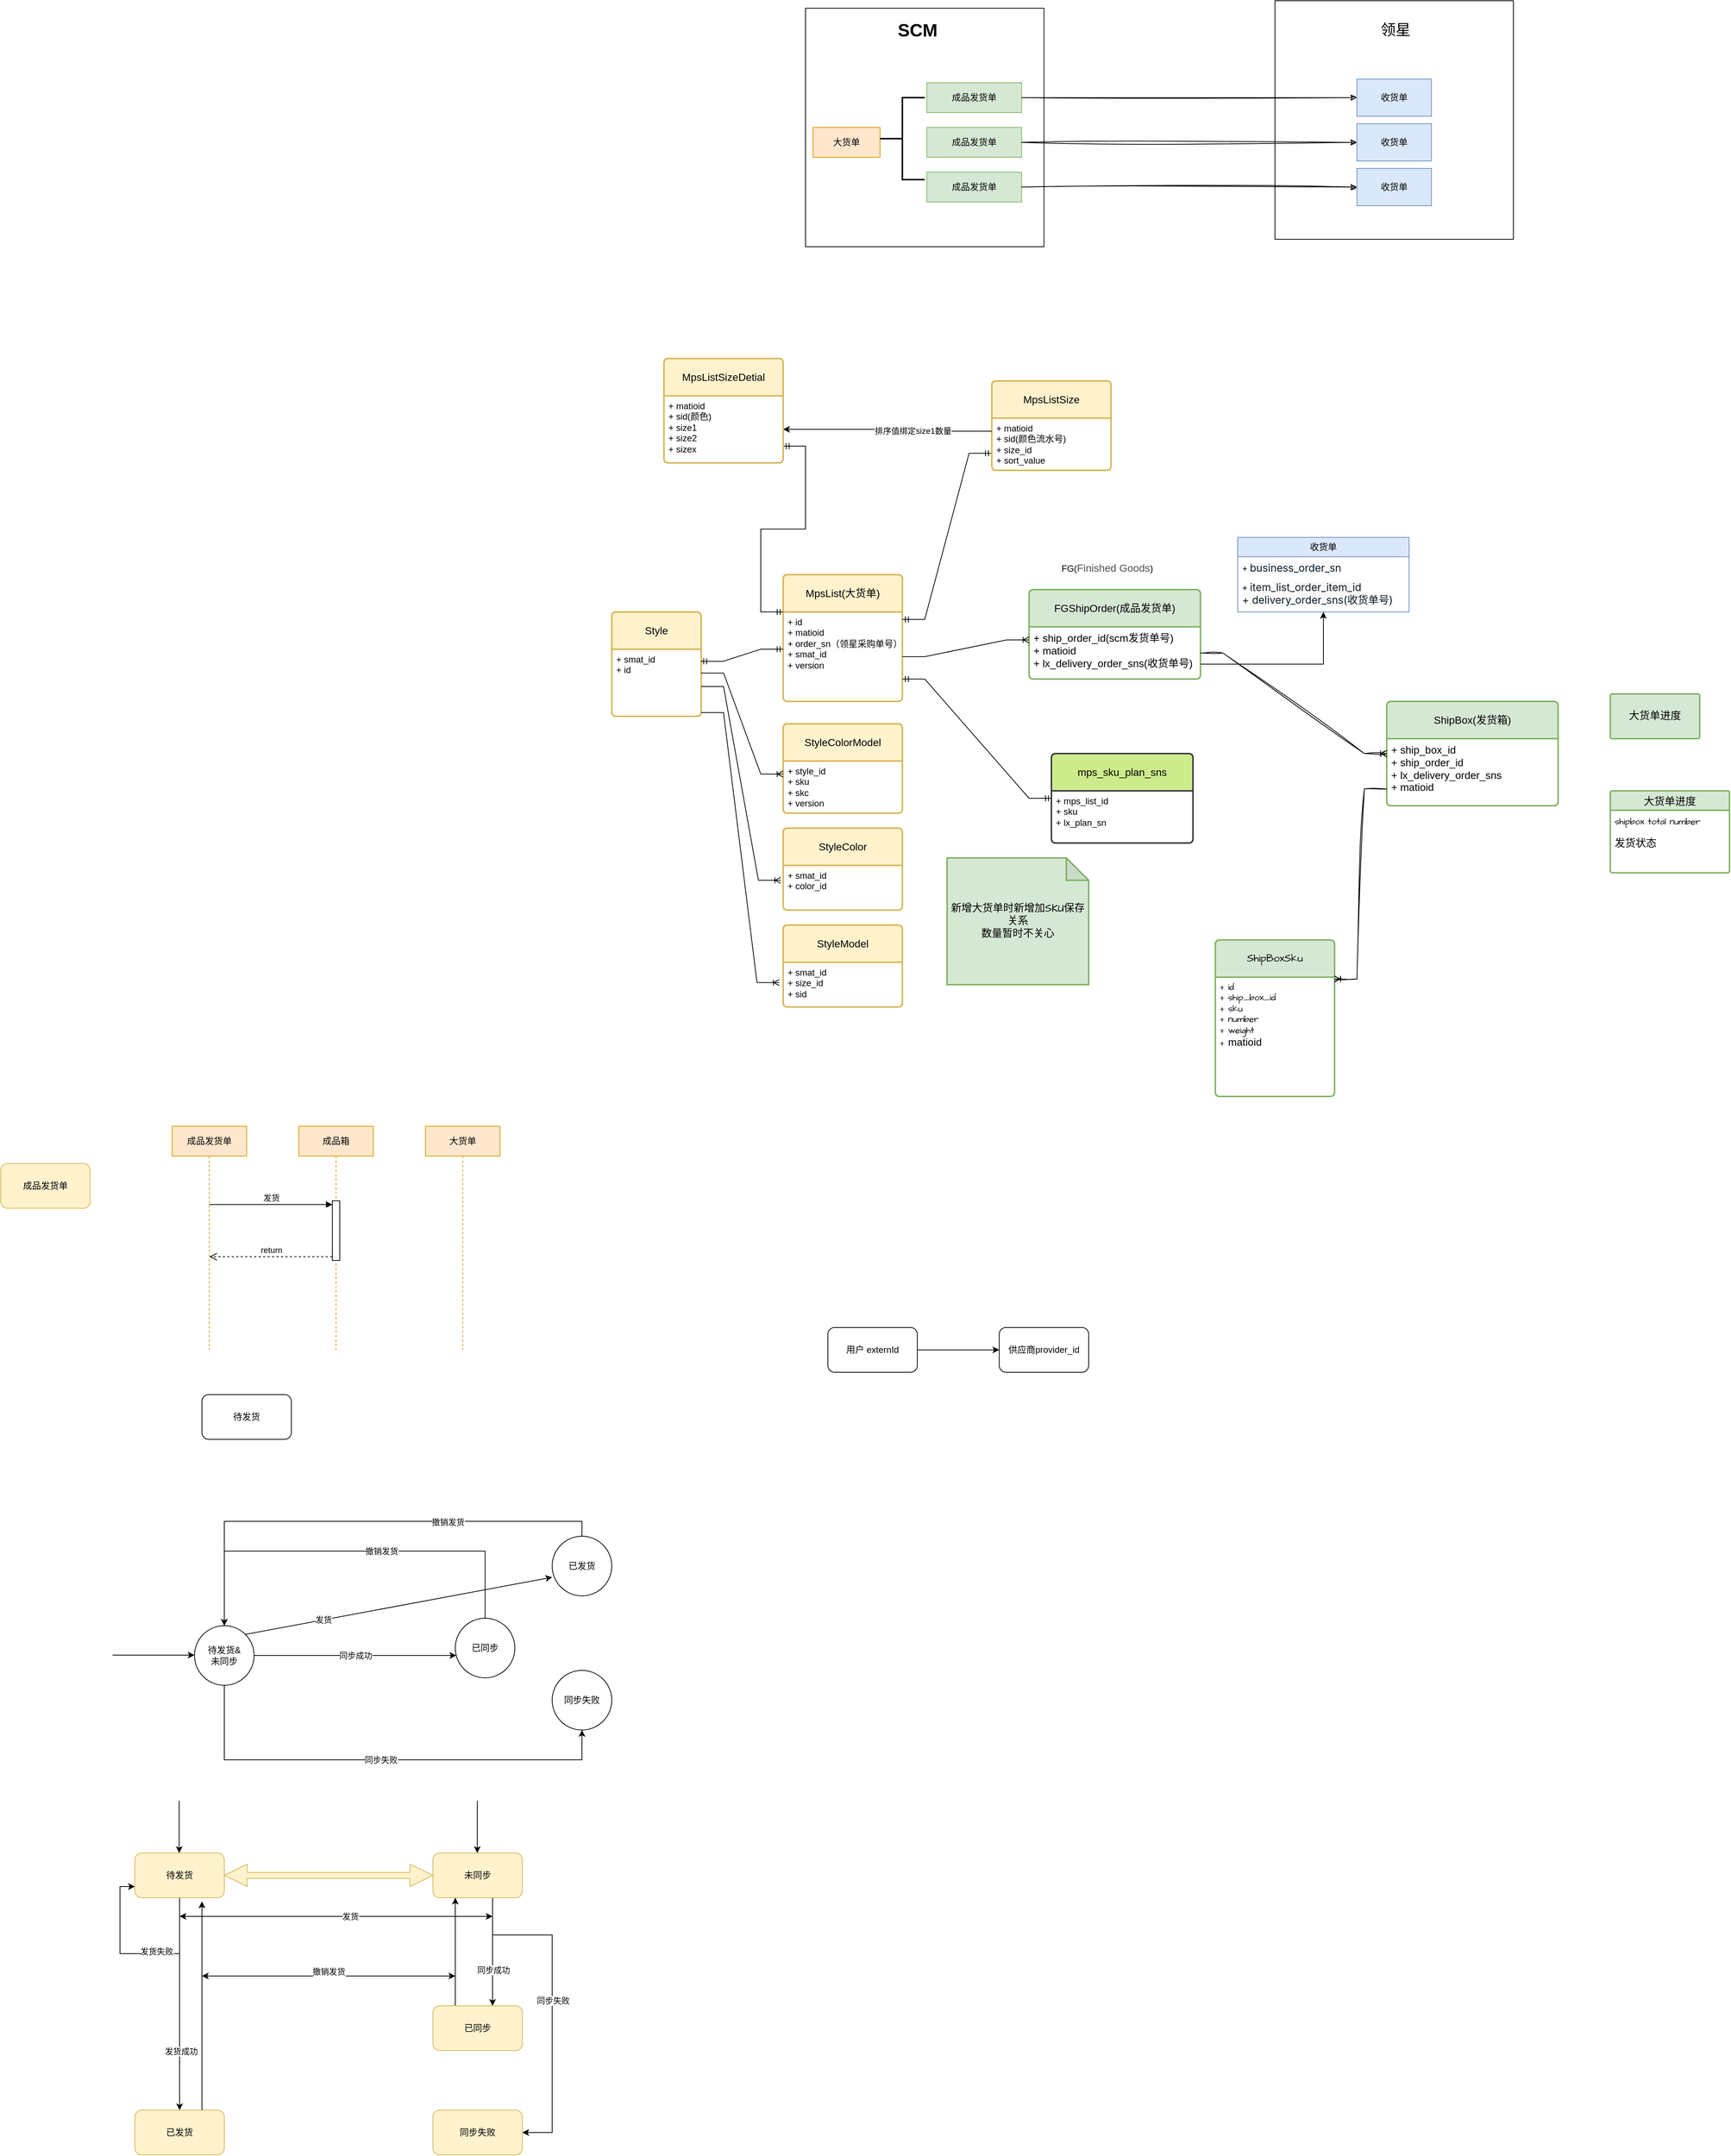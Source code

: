 <mxfile version="24.8.4">
  <diagram name="第 1 页" id="mmW5TEAWcd4dmBJkw9bM">
    <mxGraphModel dx="2074" dy="1145" grid="1" gridSize="10" guides="1" tooltips="1" connect="1" arrows="1" fold="1" page="1" pageScale="1" pageWidth="4681" pageHeight="3300" math="0" shadow="0">
      <root>
        <mxCell id="0" />
        <mxCell id="1" parent="0" />
        <mxCell id="10t6TDGPyBU2iwaU2S3P-14" value="" style="group" parent="1" vertex="1" connectable="0">
          <mxGeometry x="1300" y="290" width="330" height="330" as="geometry" />
        </mxCell>
        <mxCell id="v9Sv4wCvsBev-17ZyAmM-108" value="" style="group" parent="10t6TDGPyBU2iwaU2S3P-14" vertex="1" connectable="0">
          <mxGeometry x="-20" y="-60" width="320" height="320" as="geometry" />
        </mxCell>
        <mxCell id="10t6TDGPyBU2iwaU2S3P-17" value="" style="whiteSpace=wrap;html=1;aspect=fixed;movable=0;resizable=0;rotatable=0;deletable=0;editable=0;locked=1;connectable=0;" parent="v9Sv4wCvsBev-17ZyAmM-108" vertex="1">
          <mxGeometry width="320" height="320" as="geometry" />
        </mxCell>
        <mxCell id="10t6TDGPyBU2iwaU2S3P-2" value="大货单" style="rounded=0;whiteSpace=wrap;html=1;fillColor=#ffe6cc;strokeColor=#d79b00;" parent="v9Sv4wCvsBev-17ZyAmM-108" vertex="1">
          <mxGeometry x="10" y="160" width="90" height="40" as="geometry" />
        </mxCell>
        <mxCell id="10t6TDGPyBU2iwaU2S3P-3" value="成品发货单" style="rounded=0;whiteSpace=wrap;html=1;fillColor=#d5e8d4;strokeColor=#82b366;" parent="v9Sv4wCvsBev-17ZyAmM-108" vertex="1">
          <mxGeometry x="162.727" y="100" width="127.273" height="40" as="geometry" />
        </mxCell>
        <mxCell id="10t6TDGPyBU2iwaU2S3P-10" value="成品发货单" style="rounded=0;whiteSpace=wrap;html=1;fillColor=#d5e8d4;strokeColor=#82b366;" parent="v9Sv4wCvsBev-17ZyAmM-108" vertex="1">
          <mxGeometry x="162.727" y="160" width="127.273" height="40" as="geometry" />
        </mxCell>
        <mxCell id="10t6TDGPyBU2iwaU2S3P-11" value="成品发货单" style="rounded=0;whiteSpace=wrap;html=1;fillColor=#d5e8d4;strokeColor=#82b366;" parent="v9Sv4wCvsBev-17ZyAmM-108" vertex="1">
          <mxGeometry x="162.727" y="220" width="127.273" height="40" as="geometry" />
        </mxCell>
        <mxCell id="10t6TDGPyBU2iwaU2S3P-18" value="SCM" style="text;strokeColor=none;fillColor=none;html=1;fontSize=24;fontStyle=1;verticalAlign=middle;align=center;" parent="v9Sv4wCvsBev-17ZyAmM-108" vertex="1">
          <mxGeometry x="100" y="10" width="100" height="40" as="geometry" />
        </mxCell>
        <mxCell id="10t6TDGPyBU2iwaU2S3P-60" value="" style="strokeWidth=2;html=1;shape=mxgraph.flowchart.annotation_2;align=left;labelPosition=right;pointerEvents=1;" parent="v9Sv4wCvsBev-17ZyAmM-108" vertex="1">
          <mxGeometry x="100" y="120" width="60" height="110" as="geometry" />
        </mxCell>
        <mxCell id="10t6TDGPyBU2iwaU2S3P-120" value="" style="group" parent="1" vertex="1" connectable="0">
          <mxGeometry x="1010" y="700" width="1370" height="1100" as="geometry" />
        </mxCell>
        <mxCell id="10t6TDGPyBU2iwaU2S3P-104" value="" style="group" parent="10t6TDGPyBU2iwaU2S3P-120" vertex="1" connectable="0">
          <mxGeometry x="-60" y="180" width="1140" height="810" as="geometry" />
        </mxCell>
        <mxCell id="10t6TDGPyBU2iwaU2S3P-119" value="" style="group" parent="10t6TDGPyBU2iwaU2S3P-104" vertex="1" connectable="0">
          <mxGeometry y="20" width="1140" height="790" as="geometry" />
        </mxCell>
        <mxCell id="10t6TDGPyBU2iwaU2S3P-5" value="MpsList(大货单)" style="swimlane;childLayout=stackLayout;horizontal=1;startSize=50;horizontalStack=0;rounded=1;fontSize=14;fontStyle=0;strokeWidth=2;resizeParent=0;resizeLast=1;shadow=0;dashed=0;align=center;arcSize=4;whiteSpace=wrap;html=1;fillColor=#fff2cc;strokeColor=#d6b656;container=0;" parent="10t6TDGPyBU2iwaU2S3P-119" vertex="1">
          <mxGeometry x="300" y="90" width="160" height="170" as="geometry" />
        </mxCell>
        <mxCell id="10t6TDGPyBU2iwaU2S3P-9" value="FG(&lt;span style=&quot;color: rgb(77, 81, 86); font-family: Arial, sans-serif; font-size: 14px; text-align: left; background-color: rgb(255, 255, 255);&quot;&gt;Finished Goods&lt;/span&gt;)" style="text;html=1;align=center;verticalAlign=middle;whiteSpace=wrap;rounded=0;container=0;" parent="10t6TDGPyBU2iwaU2S3P-119" vertex="1">
          <mxGeometry x="660" y="66" width="150" height="30" as="geometry" />
        </mxCell>
        <mxCell id="10t6TDGPyBU2iwaU2S3P-24" value="收货单" style="swimlane;fontStyle=0;childLayout=stackLayout;horizontal=1;startSize=26;fillColor=#dae8fc;horizontalStack=0;resizeParent=1;resizeParentMax=0;resizeLast=0;collapsible=1;marginBottom=0;whiteSpace=wrap;html=1;strokeColor=#6c8ebf;container=0;" parent="10t6TDGPyBU2iwaU2S3P-119" vertex="1">
          <mxGeometry x="910" y="40" width="230" height="100" as="geometry" />
        </mxCell>
        <mxCell id="10t6TDGPyBU2iwaU2S3P-7" value="FGShipOrder(成品发货单)" style="swimlane;childLayout=stackLayout;horizontal=1;startSize=50;horizontalStack=0;rounded=1;fontSize=14;fontStyle=0;strokeWidth=2;resizeParent=0;resizeLast=1;shadow=0;dashed=0;align=center;arcSize=4;whiteSpace=wrap;html=1;fillColor=#d5e8d4;strokeColor=#82b366;container=0;" parent="10t6TDGPyBU2iwaU2S3P-119" vertex="1">
          <mxGeometry x="630" y="110" width="230" height="120" as="geometry" />
        </mxCell>
        <mxCell id="10t6TDGPyBU2iwaU2S3P-62" value="StyleColorModel" style="swimlane;childLayout=stackLayout;horizontal=1;startSize=50;horizontalStack=0;rounded=1;fontSize=14;fontStyle=0;strokeWidth=2;resizeParent=0;resizeLast=1;shadow=0;dashed=0;align=center;arcSize=4;whiteSpace=wrap;html=1;fillColor=#fff2cc;strokeColor=#d6b656;container=0;" parent="10t6TDGPyBU2iwaU2S3P-119" vertex="1">
          <mxGeometry x="300" y="290" width="160" height="120" as="geometry" />
        </mxCell>
        <mxCell id="10t6TDGPyBU2iwaU2S3P-67" style="edgeStyle=orthogonalEdgeStyle;rounded=0;orthogonalLoop=1;jettySize=auto;html=1;" parent="10t6TDGPyBU2iwaU2S3P-119" source="10t6TDGPyBU2iwaU2S3P-8" target="10t6TDGPyBU2iwaU2S3P-27" edge="1">
          <mxGeometry relative="1" as="geometry">
            <Array as="points">
              <mxPoint x="840" y="210" />
              <mxPoint x="840" y="210" />
            </Array>
          </mxGeometry>
        </mxCell>
        <mxCell id="10t6TDGPyBU2iwaU2S3P-72" value="Style" style="swimlane;childLayout=stackLayout;horizontal=1;startSize=50;horizontalStack=0;rounded=1;fontSize=14;fontStyle=0;strokeWidth=2;resizeParent=0;resizeLast=1;shadow=0;dashed=0;align=center;arcSize=4;whiteSpace=wrap;html=1;fillColor=#fff2cc;strokeColor=#d6b656;" parent="10t6TDGPyBU2iwaU2S3P-119" vertex="1">
          <mxGeometry x="70" y="140" width="120" height="140" as="geometry" />
        </mxCell>
        <mxCell id="10t6TDGPyBU2iwaU2S3P-73" value="+ smat_id&lt;br&gt;+ id" style="align=left;strokeColor=none;fillColor=none;spacingLeft=4;fontSize=12;verticalAlign=top;resizable=0;rotatable=0;part=1;html=1;" parent="10t6TDGPyBU2iwaU2S3P-72" vertex="1">
          <mxGeometry y="50" width="120" height="90" as="geometry" />
        </mxCell>
        <mxCell id="10t6TDGPyBU2iwaU2S3P-85" value="" style="edgeStyle=entityRelationEdgeStyle;fontSize=12;html=1;endArrow=ERmandOne;startArrow=ERmandOne;rounded=0;exitX=0.994;exitY=0.18;exitDx=0;exitDy=0;exitPerimeter=0;" parent="10t6TDGPyBU2iwaU2S3P-119" source="10t6TDGPyBU2iwaU2S3P-73" edge="1">
          <mxGeometry width="100" height="100" relative="1" as="geometry">
            <mxPoint x="198.56" y="203.45" as="sourcePoint" />
            <mxPoint x="300" y="190" as="targetPoint" />
            <Array as="points">
              <mxPoint x="208.56" y="170" />
            </Array>
          </mxGeometry>
        </mxCell>
        <mxCell id="10t6TDGPyBU2iwaU2S3P-86" value="" style="edgeStyle=entityRelationEdgeStyle;fontSize=12;html=1;endArrow=ERoneToMany;rounded=0;entryX=0;entryY=0.25;entryDx=0;entryDy=0;" parent="10t6TDGPyBU2iwaU2S3P-119" target="10t6TDGPyBU2iwaU2S3P-63" edge="1">
          <mxGeometry width="100" height="100" relative="1" as="geometry">
            <mxPoint x="190" y="222" as="sourcePoint" />
            <mxPoint x="150" y="497.5" as="targetPoint" />
            <Array as="points">
              <mxPoint x="200" y="260" />
              <mxPoint x="200" y="270" />
              <mxPoint x="200" y="260" />
              <mxPoint x="210" y="270" />
              <mxPoint y="420" />
              <mxPoint y="410" />
            </Array>
          </mxGeometry>
        </mxCell>
        <mxCell id="10t6TDGPyBU2iwaU2S3P-87" value="" style="edgeStyle=entityRelationEdgeStyle;fontSize=12;html=1;endArrow=ERoneToMany;rounded=0;entryX=0;entryY=0.25;entryDx=0;entryDy=0;" parent="10t6TDGPyBU2iwaU2S3P-119" target="10t6TDGPyBU2iwaU2S3P-8" edge="1">
          <mxGeometry width="100" height="100" relative="1" as="geometry">
            <mxPoint x="460" y="200" as="sourcePoint" />
            <mxPoint x="530" y="378" as="targetPoint" />
            <Array as="points">
              <mxPoint x="460" y="220" />
              <mxPoint x="460" y="210" />
              <mxPoint x="470" y="220" />
              <mxPoint x="260" y="370" />
              <mxPoint x="260" y="360" />
            </Array>
          </mxGeometry>
        </mxCell>
        <mxCell id="10t6TDGPyBU2iwaU2S3P-88" value="StyleColor" style="swimlane;childLayout=stackLayout;horizontal=1;startSize=50;horizontalStack=0;rounded=1;fontSize=14;fontStyle=0;strokeWidth=2;resizeParent=0;resizeLast=1;shadow=0;dashed=0;align=center;arcSize=4;whiteSpace=wrap;html=1;fillColor=#fff2cc;strokeColor=#d6b656;" parent="10t6TDGPyBU2iwaU2S3P-119" vertex="1">
          <mxGeometry x="300" y="430" width="160" height="110" as="geometry" />
        </mxCell>
        <mxCell id="10t6TDGPyBU2iwaU2S3P-89" value="+ smat_id&lt;br&gt;+ color_id" style="align=left;strokeColor=none;fillColor=none;spacingLeft=4;fontSize=12;verticalAlign=top;resizable=0;rotatable=0;part=1;html=1;" parent="10t6TDGPyBU2iwaU2S3P-88" vertex="1">
          <mxGeometry y="50" width="160" height="60" as="geometry" />
        </mxCell>
        <mxCell id="10t6TDGPyBU2iwaU2S3P-90" value="StyleModel" style="swimlane;childLayout=stackLayout;horizontal=1;startSize=50;horizontalStack=0;rounded=1;fontSize=14;fontStyle=0;strokeWidth=2;resizeParent=0;resizeLast=1;shadow=0;dashed=0;align=center;arcSize=4;whiteSpace=wrap;html=1;fillColor=#fff2cc;strokeColor=#d6b656;" parent="10t6TDGPyBU2iwaU2S3P-119" vertex="1">
          <mxGeometry x="300" y="560" width="160" height="110" as="geometry" />
        </mxCell>
        <mxCell id="10t6TDGPyBU2iwaU2S3P-91" value="+ smat_id&lt;br&gt;+ size_id&lt;div&gt;+ sid&lt;/div&gt;" style="align=left;strokeColor=none;fillColor=none;spacingLeft=4;fontSize=12;verticalAlign=top;resizable=0;rotatable=0;part=1;html=1;" parent="10t6TDGPyBU2iwaU2S3P-90" vertex="1">
          <mxGeometry y="50" width="160" height="60" as="geometry" />
        </mxCell>
        <mxCell id="10t6TDGPyBU2iwaU2S3P-92" value="" style="edgeStyle=entityRelationEdgeStyle;fontSize=12;html=1;endArrow=ERoneToMany;rounded=0;exitX=1;exitY=0.25;exitDx=0;exitDy=0;entryX=-0.02;entryY=0.333;entryDx=0;entryDy=0;entryPerimeter=0;" parent="10t6TDGPyBU2iwaU2S3P-119" target="10t6TDGPyBU2iwaU2S3P-89" edge="1">
          <mxGeometry width="100" height="100" relative="1" as="geometry">
            <mxPoint x="190" y="240" as="sourcePoint" />
            <mxPoint x="300" y="515" as="targetPoint" />
            <Array as="points">
              <mxPoint x="250" y="380" />
              <mxPoint x="290" y="500" />
            </Array>
          </mxGeometry>
        </mxCell>
        <mxCell id="10t6TDGPyBU2iwaU2S3P-94" value="" style="edgeStyle=entityRelationEdgeStyle;fontSize=12;html=1;endArrow=ERoneToMany;rounded=0;entryX=-0.032;entryY=0.454;entryDx=0;entryDy=0;entryPerimeter=0;" parent="10t6TDGPyBU2iwaU2S3P-119" target="10t6TDGPyBU2iwaU2S3P-91" edge="1">
          <mxGeometry width="100" height="100" relative="1" as="geometry">
            <mxPoint x="190" y="275" as="sourcePoint" />
            <mxPoint x="310" y="520" as="targetPoint" />
            <Array as="points">
              <mxPoint x="200" y="275" />
              <mxPoint x="200" y="270" />
              <mxPoint x="200" y="270" />
              <mxPoint x="230" y="460" />
              <mxPoint x="220" y="470" />
            </Array>
          </mxGeometry>
        </mxCell>
        <mxCell id="10t6TDGPyBU2iwaU2S3P-103" value="" style="edgeStyle=entityRelationEdgeStyle;fontSize=12;html=1;endArrow=ERmandOne;startArrow=ERmandOne;rounded=0;exitX=1;exitY=0.75;exitDx=0;exitDy=0;entryX=0;entryY=0.5;entryDx=0;entryDy=0;" parent="10t6TDGPyBU2iwaU2S3P-119" source="10t6TDGPyBU2iwaU2S3P-6" target="10t6TDGPyBU2iwaU2S3P-101" edge="1">
          <mxGeometry width="100" height="100" relative="1" as="geometry">
            <mxPoint x="500" y="390" as="sourcePoint" />
            <mxPoint x="620" y="450" as="targetPoint" />
          </mxGeometry>
        </mxCell>
        <mxCell id="10t6TDGPyBU2iwaU2S3P-109" value="" style="edgeStyle=entityRelationEdgeStyle;fontSize=12;html=1;endArrow=ERmandOne;startArrow=ERmandOne;rounded=0;entryX=-0.003;entryY=0.673;entryDx=0;entryDy=0;entryPerimeter=0;" parent="10t6TDGPyBU2iwaU2S3P-119" target="10t6TDGPyBU2iwaU2S3P-106" edge="1">
          <mxGeometry width="100" height="100" relative="1" as="geometry">
            <mxPoint x="460" y="150" as="sourcePoint" />
            <mxPoint x="560" y="50" as="targetPoint" />
          </mxGeometry>
        </mxCell>
        <mxCell id="10t6TDGPyBU2iwaU2S3P-6" value="&lt;div&gt;+ id&lt;/div&gt;+ matioid&lt;br&gt;+ order_sn（领星采购单号）&lt;div&gt;+ smat_id&lt;br&gt;+ version&lt;br&gt;&lt;br&gt;&lt;/div&gt;&lt;div&gt;&lt;br&gt;&lt;/div&gt;&lt;div&gt;&lt;br&gt;&lt;/div&gt;" style="align=left;strokeColor=none;fillColor=none;spacingLeft=4;fontSize=12;verticalAlign=top;resizable=0;rotatable=0;part=1;html=1;container=0;" parent="10t6TDGPyBU2iwaU2S3P-119" vertex="1">
          <mxGeometry x="300" y="140" width="160" height="120" as="geometry" />
        </mxCell>
        <mxCell id="10t6TDGPyBU2iwaU2S3P-26" value="+&amp;nbsp;&lt;span style=&quot;color: rgb(13, 26, 38); font-family: -apple-system, &amp;quot;system-ui&amp;quot;, &amp;quot;Segoe UI&amp;quot;, Roboto, &amp;quot;Helvetica Neue&amp;quot;, Arial, &amp;quot;Noto Sans&amp;quot;, sans-serif, &amp;quot;Apple Color Emoji&amp;quot;, &amp;quot;Segoe UI Emoji&amp;quot;, &amp;quot;Segoe UI Symbol&amp;quot;, &amp;quot;Noto Color Emoji&amp;quot;; font-size: 14px; background-color: rgb(248, 248, 248);&quot;&gt;business_order_sn&lt;/span&gt;" style="text;strokeColor=none;fillColor=none;align=left;verticalAlign=top;spacingLeft=4;spacingRight=4;overflow=hidden;rotatable=0;points=[[0,0.5],[1,0.5]];portConstraint=eastwest;whiteSpace=wrap;html=1;container=0;" parent="10t6TDGPyBU2iwaU2S3P-119" vertex="1">
          <mxGeometry x="910" y="66" width="230" height="26" as="geometry" />
        </mxCell>
        <mxCell id="10t6TDGPyBU2iwaU2S3P-27" value="+&amp;nbsp;&lt;span style=&quot;color: rgb(13, 26, 38); font-family: -apple-system, &amp;quot;system-ui&amp;quot;, &amp;quot;Segoe UI&amp;quot;, Roboto, &amp;quot;Helvetica Neue&amp;quot;, Arial, &amp;quot;Noto Sans&amp;quot;, sans-serif, &amp;quot;Apple Color Emoji&amp;quot;, &amp;quot;Segoe UI Emoji&amp;quot;, &amp;quot;Segoe UI Symbol&amp;quot;, &amp;quot;Noto Color Emoji&amp;quot;; font-size: 14px; background-color: rgb(255, 255, 255);&quot;&gt;item_list_&lt;/span&gt;&lt;span style=&quot;color: rgb(13, 26, 38); font-family: -apple-system, &amp;quot;system-ui&amp;quot;, &amp;quot;Segoe UI&amp;quot;, Roboto, &amp;quot;Helvetica Neue&amp;quot;, Arial, &amp;quot;Noto Sans&amp;quot;, sans-serif, &amp;quot;Apple Color Emoji&amp;quot;, &amp;quot;Segoe UI Emoji&amp;quot;, &amp;quot;Segoe UI Symbol&amp;quot;, &amp;quot;Noto Color Emoji&amp;quot;; font-size: 14px; background-color: rgb(248, 248, 248);&quot;&gt;order_item_id&lt;/span&gt;&lt;div&gt;&lt;div&gt;&lt;span style=&quot;color: rgb(13, 26, 38); font-family: -apple-system, &amp;quot;system-ui&amp;quot;, &amp;quot;Segoe UI&amp;quot;, Roboto, &amp;quot;Helvetica Neue&amp;quot;, Arial, &amp;quot;Noto Sans&amp;quot;, sans-serif, &amp;quot;Apple Color Emoji&amp;quot;, &amp;quot;Segoe UI Emoji&amp;quot;, &amp;quot;Segoe UI Symbol&amp;quot;, &amp;quot;Noto Color Emoji&amp;quot;; font-size: 14px; background-color: rgb(248, 248, 248);&quot;&gt;+ delivery_order_sns(收货单号)&lt;/span&gt;&lt;/div&gt;&lt;/div&gt;" style="text;strokeColor=none;fillColor=none;align=left;verticalAlign=top;spacingLeft=4;spacingRight=4;overflow=hidden;rotatable=0;points=[[0,0.5],[1,0.5]];portConstraint=eastwest;whiteSpace=wrap;html=1;container=0;" parent="10t6TDGPyBU2iwaU2S3P-119" vertex="1">
          <mxGeometry x="910" y="92" width="230" height="48" as="geometry" />
        </mxCell>
        <mxCell id="10t6TDGPyBU2iwaU2S3P-8" value="&lt;font style=&quot;font-size: 14px;&quot;&gt;+ ship_order_id(scm发货单号)&lt;/font&gt;&lt;div&gt;&lt;font style=&quot;font-size: 14px;&quot;&gt;+ matioid&lt;/font&gt;&lt;div&gt;&lt;div&gt;&lt;span style=&quot;font-size: 14px;&quot;&gt;+ lx_delivery_order_sns(收货单号)&lt;br&gt;&lt;/span&gt;&lt;div&gt;&lt;br&gt;&lt;/div&gt;&lt;/div&gt;&lt;/div&gt;&lt;/div&gt;" style="align=left;strokeColor=none;fillColor=none;spacingLeft=4;fontSize=12;verticalAlign=top;resizable=0;rotatable=0;part=1;html=1;container=0;" parent="10t6TDGPyBU2iwaU2S3P-119" vertex="1">
          <mxGeometry x="630" y="160" width="230" height="70" as="geometry" />
        </mxCell>
        <mxCell id="10t6TDGPyBU2iwaU2S3P-50" style="edgeStyle=orthogonalEdgeStyle;rounded=0;orthogonalLoop=1;jettySize=auto;html=1;exitX=0.5;exitY=1;exitDx=0;exitDy=0;" parent="10t6TDGPyBU2iwaU2S3P-119" source="10t6TDGPyBU2iwaU2S3P-8" target="10t6TDGPyBU2iwaU2S3P-8" edge="1">
          <mxGeometry relative="1" as="geometry" />
        </mxCell>
        <mxCell id="10t6TDGPyBU2iwaU2S3P-63" value="&lt;div&gt;+ style_id&lt;br&gt;+ sku&lt;/div&gt;&lt;div&gt;+ skc&lt;br&gt;&lt;div&gt;+ version&lt;/div&gt;&lt;/div&gt;" style="align=left;strokeColor=none;fillColor=none;spacingLeft=4;fontSize=12;verticalAlign=top;resizable=0;rotatable=0;part=1;html=1;container=0;" parent="10t6TDGPyBU2iwaU2S3P-119" vertex="1">
          <mxGeometry x="300" y="340" width="160" height="70" as="geometry" />
        </mxCell>
        <mxCell id="v9Sv4wCvsBev-17ZyAmM-79" value="" style="group" parent="10t6TDGPyBU2iwaU2S3P-119" vertex="1" connectable="0">
          <mxGeometry x="660" y="330" width="190" height="120" as="geometry" />
        </mxCell>
        <mxCell id="10t6TDGPyBU2iwaU2S3P-101" value="mps_sku_plan_sns" style="swimlane;childLayout=stackLayout;horizontal=1;startSize=50;horizontalStack=0;rounded=1;fontSize=14;fontStyle=0;strokeWidth=2;resizeParent=0;resizeLast=1;shadow=0;dashed=0;align=center;arcSize=4;whiteSpace=wrap;html=1;fillColor=#cdeb8b;strokeColor=#36393d;container=0;" parent="v9Sv4wCvsBev-17ZyAmM-79" vertex="1">
          <mxGeometry width="190" height="120" as="geometry" />
        </mxCell>
        <mxCell id="10t6TDGPyBU2iwaU2S3P-102" value="+ mps_list_id&lt;br&gt;+ sku&lt;br&gt;+&amp;nbsp;lx_plan_sn" style="align=left;strokeColor=none;fillColor=none;spacingLeft=4;fontSize=12;verticalAlign=top;resizable=0;rotatable=0;part=1;html=1;container=0;" parent="v9Sv4wCvsBev-17ZyAmM-79" vertex="1">
          <mxGeometry y="50" width="190" height="70" as="geometry" />
        </mxCell>
        <mxCell id="v9Sv4wCvsBev-17ZyAmM-86" value="ShipBoxSku" style="swimlane;childLayout=stackLayout;horizontal=1;startSize=50;horizontalStack=0;rounded=1;fontSize=14;fontStyle=0;strokeWidth=2;resizeParent=0;resizeLast=1;shadow=0;dashed=0;align=center;arcSize=4;whiteSpace=wrap;html=1;hachureGap=4;fontFamily=Architects Daughter;fontSource=https%3A%2F%2Ffonts.googleapis.com%2Fcss%3Ffamily%3DArchitects%2BDaughter;fillColor=#d5e8d4;strokeColor=#82b366;" parent="10t6TDGPyBU2iwaU2S3P-119" vertex="1">
          <mxGeometry x="880" y="580" width="160" height="210" as="geometry" />
        </mxCell>
        <mxCell id="v9Sv4wCvsBev-17ZyAmM-87" value="+ id&lt;br&gt;+ ship_box_id&lt;br&gt;+ sku&lt;div&gt;+ number&lt;br&gt;+ weight&lt;br&gt;+ &lt;font face=&quot;Helvetica&quot;&gt;&lt;span style=&quot;font-size: 14px;&quot;&gt;matioid&lt;/span&gt;&lt;/font&gt;&lt;/div&gt;&lt;div&gt;&lt;br&gt;&lt;/div&gt;&lt;div&gt;&lt;br&gt;&lt;/div&gt;&lt;div&gt;&lt;br&gt;&lt;/div&gt;" style="align=left;strokeColor=none;fillColor=none;spacingLeft=4;fontSize=12;verticalAlign=top;resizable=0;rotatable=0;part=1;html=1;sketch=1;hachureGap=4;jiggle=2;curveFitting=1;fontFamily=Architects Daughter;fontSource=https%3A%2F%2Ffonts.googleapis.com%2Fcss%3Ffamily%3DArchitects%2BDaughter;" parent="v9Sv4wCvsBev-17ZyAmM-86" vertex="1">
          <mxGeometry y="50" width="160" height="160" as="geometry" />
        </mxCell>
        <mxCell id="v9Sv4wCvsBev-17ZyAmM-91" value="新增大货单时新增加SKU保存关系&lt;div&gt;数量暂时不关心&lt;/div&gt;" style="shape=note;whiteSpace=wrap;html=1;backgroundOutline=1;darkOpacity=0.05;rounded=1;shadow=0;dashed=0;hachureGap=4;strokeColor=#82b366;strokeWidth=2;align=center;verticalAlign=middle;arcSize=4;fontFamily=Architects Daughter;fontSource=https%3A%2F%2Ffonts.googleapis.com%2Fcss%3Ffamily%3DArchitects%2BDaughter;fontSize=14;fontColor=default;fontStyle=0;fillColor=#d5e8d4;" parent="10t6TDGPyBU2iwaU2S3P-119" vertex="1">
          <mxGeometry x="520" y="470" width="190" height="170" as="geometry" />
        </mxCell>
        <mxCell id="10t6TDGPyBU2iwaU2S3P-105" value="MpsListSize" style="swimlane;childLayout=stackLayout;horizontal=1;startSize=50;horizontalStack=0;rounded=1;fontSize=14;fontStyle=0;strokeWidth=2;resizeParent=0;resizeLast=1;shadow=0;dashed=0;align=center;arcSize=4;whiteSpace=wrap;html=1;fillColor=#fff2cc;strokeColor=#d6b656;container=0;" parent="10t6TDGPyBU2iwaU2S3P-120" vertex="1">
          <mxGeometry x="520" y="30" width="160" height="120" as="geometry" />
        </mxCell>
        <mxCell id="10t6TDGPyBU2iwaU2S3P-113" value="" style="edgeStyle=entityRelationEdgeStyle;fontSize=12;html=1;endArrow=ERmandOne;startArrow=ERmandOne;rounded=0;exitX=1;exitY=0.75;exitDx=0;exitDy=0;" parent="10t6TDGPyBU2iwaU2S3P-120" source="10t6TDGPyBU2iwaU2S3P-108" edge="1">
          <mxGeometry width="100" height="100" relative="1" as="geometry">
            <mxPoint x="190" y="130" as="sourcePoint" />
            <mxPoint x="240" y="340" as="targetPoint" />
            <Array as="points">
              <mxPoint x="250" y="140" />
              <mxPoint x="200" y="140" />
            </Array>
          </mxGeometry>
        </mxCell>
        <mxCell id="10t6TDGPyBU2iwaU2S3P-115" style="edgeStyle=orthogonalEdgeStyle;rounded=0;orthogonalLoop=1;jettySize=auto;html=1;exitX=0;exitY=0.25;exitDx=0;exitDy=0;entryX=1;entryY=0.5;entryDx=0;entryDy=0;" parent="10t6TDGPyBU2iwaU2S3P-120" source="10t6TDGPyBU2iwaU2S3P-106" target="10t6TDGPyBU2iwaU2S3P-108" edge="1">
          <mxGeometry relative="1" as="geometry">
            <mxPoint x="210" y="90" as="targetPoint" />
          </mxGeometry>
        </mxCell>
        <mxCell id="10t6TDGPyBU2iwaU2S3P-117" value="排序值绑定size1数量" style="edgeLabel;html=1;align=center;verticalAlign=middle;resizable=0;points=[];container=0;" parent="10t6TDGPyBU2iwaU2S3P-115" vertex="1" connectable="0">
          <mxGeometry x="-0.245" y="-1" relative="1" as="geometry">
            <mxPoint as="offset" />
          </mxGeometry>
        </mxCell>
        <mxCell id="10t6TDGPyBU2iwaU2S3P-107" value="MpsListSizeDetial" style="swimlane;childLayout=stackLayout;horizontal=1;startSize=50;horizontalStack=0;rounded=1;fontSize=14;fontStyle=0;strokeWidth=2;resizeParent=0;resizeLast=1;shadow=0;dashed=0;align=center;arcSize=4;whiteSpace=wrap;html=1;fillColor=#fff2cc;strokeColor=#d6b656;" parent="10t6TDGPyBU2iwaU2S3P-120" vertex="1">
          <mxGeometry x="80" width="160" height="140" as="geometry" />
        </mxCell>
        <mxCell id="10t6TDGPyBU2iwaU2S3P-108" value="+ matioid&lt;div&gt;+ sid(颜色)&lt;br&gt;&lt;div&gt;+ size1&lt;/div&gt;&lt;/div&gt;&lt;div&gt;+ size2&lt;/div&gt;&lt;div&gt;+ sizex&lt;/div&gt;" style="align=left;strokeColor=none;fillColor=none;spacingLeft=4;fontSize=12;verticalAlign=top;resizable=0;rotatable=0;part=1;html=1;" parent="10t6TDGPyBU2iwaU2S3P-107" vertex="1">
          <mxGeometry y="50" width="160" height="90" as="geometry" />
        </mxCell>
        <mxCell id="10t6TDGPyBU2iwaU2S3P-106" value="+ matioid&lt;br&gt;+ sid(颜色流水号)&lt;div&gt;+ size_id&lt;/div&gt;&lt;div&gt;+&amp;nbsp;sort_value&lt;/div&gt;" style="align=left;strokeColor=none;fillColor=none;spacingLeft=4;fontSize=12;verticalAlign=top;resizable=0;rotatable=0;part=1;html=1;container=0;" parent="10t6TDGPyBU2iwaU2S3P-120" vertex="1">
          <mxGeometry x="520" y="80" width="160" height="70" as="geometry" />
        </mxCell>
        <mxCell id="v9Sv4wCvsBev-17ZyAmM-75" value="ShipBox(发货箱)" style="swimlane;childLayout=stackLayout;horizontal=1;startSize=50;horizontalStack=0;rounded=1;fontSize=14;fontStyle=0;strokeWidth=2;resizeParent=0;resizeLast=1;shadow=0;dashed=0;align=center;arcSize=4;whiteSpace=wrap;html=1;fillColor=#d5e8d4;strokeColor=#82b366;" parent="10t6TDGPyBU2iwaU2S3P-120" vertex="1">
          <mxGeometry x="1050" y="460" width="230" height="140" as="geometry" />
        </mxCell>
        <mxCell id="v9Sv4wCvsBev-17ZyAmM-76" value="&lt;font style=&quot;font-size: 14px;&quot;&gt;+ ship_box_id&lt;/font&gt;&lt;div&gt;&lt;font style=&quot;font-size: 14px;&quot;&gt;+&amp;nbsp;&lt;/font&gt;&lt;span style=&quot;font-size: 14px;&quot;&gt;ship_order_id&lt;/span&gt;&lt;div&gt;&lt;div&gt;&lt;div&gt;&lt;span style=&quot;font-size: 14px;&quot;&gt;+ lx_delivery_order_sns&lt;/span&gt;&lt;/div&gt;&lt;div&gt;&lt;span style=&quot;font-size: 14px;&quot;&gt;+ matioid&lt;br&gt;&lt;/span&gt;&lt;div&gt;&lt;br&gt;&lt;/div&gt;&lt;/div&gt;&lt;/div&gt;&lt;/div&gt;&lt;/div&gt;" style="align=left;strokeColor=none;fillColor=none;spacingLeft=4;fontSize=12;verticalAlign=top;resizable=0;rotatable=0;part=1;html=1;" parent="v9Sv4wCvsBev-17ZyAmM-75" vertex="1">
          <mxGeometry y="50" width="230" height="90" as="geometry" />
        </mxCell>
        <mxCell id="v9Sv4wCvsBev-17ZyAmM-77" style="edgeStyle=orthogonalEdgeStyle;rounded=0;orthogonalLoop=1;jettySize=auto;html=1;exitX=0.5;exitY=1;exitDx=0;exitDy=0;" parent="v9Sv4wCvsBev-17ZyAmM-75" source="v9Sv4wCvsBev-17ZyAmM-76" target="v9Sv4wCvsBev-17ZyAmM-76" edge="1">
          <mxGeometry relative="1" as="geometry" />
        </mxCell>
        <mxCell id="v9Sv4wCvsBev-17ZyAmM-82" value="" style="edgeStyle=entityRelationEdgeStyle;fontSize=12;html=1;endArrow=ERoneToMany;rounded=0;sketch=1;hachureGap=4;jiggle=2;curveFitting=1;fontFamily=Architects Daughter;fontSource=https%3A%2F%2Ffonts.googleapis.com%2Fcss%3Ffamily%3DArchitects%2BDaughter;entryX=0;entryY=0.5;entryDx=0;entryDy=0;" parent="10t6TDGPyBU2iwaU2S3P-120" source="10t6TDGPyBU2iwaU2S3P-8" target="v9Sv4wCvsBev-17ZyAmM-75" edge="1">
          <mxGeometry width="100" height="100" relative="1" as="geometry">
            <mxPoint x="810" y="590" as="sourcePoint" />
            <mxPoint x="1170" y="570" as="targetPoint" />
          </mxGeometry>
        </mxCell>
        <mxCell id="v9Sv4wCvsBev-17ZyAmM-122" value="" style="edgeStyle=entityRelationEdgeStyle;fontSize=12;html=1;endArrow=ERoneToMany;rounded=0;sketch=1;hachureGap=4;jiggle=2;curveFitting=1;fontFamily=Architects Daughter;fontSource=https%3A%2F%2Ffonts.googleapis.com%2Fcss%3Ffamily%3DArchitects%2BDaughter;fontColor=default;fontStyle=0;entryX=1;entryY=0.25;entryDx=0;entryDy=0;exitX=0;exitY=0.75;exitDx=0;exitDy=0;" parent="10t6TDGPyBU2iwaU2S3P-120" source="v9Sv4wCvsBev-17ZyAmM-76" target="v9Sv4wCvsBev-17ZyAmM-86" edge="1">
          <mxGeometry width="100" height="100" relative="1" as="geometry">
            <mxPoint x="1040" y="560" as="sourcePoint" />
            <mxPoint x="1140" y="460" as="targetPoint" />
          </mxGeometry>
        </mxCell>
        <mxCell id="v9Sv4wCvsBev-17ZyAmM-100" value="大货单进度" style="rounded=1;whiteSpace=wrap;html=1;shadow=0;dashed=0;hachureGap=4;strokeColor=#82b366;strokeWidth=2;align=center;verticalAlign=middle;arcSize=4;fontFamily=Architects Daughter;fontSource=https%3A%2F%2Ffonts.googleapis.com%2Fcss%3Ffamily%3DArchitects%2BDaughter;fontSize=14;fontColor=default;fontStyle=0;fillColor=#d5e8d4;" parent="1" vertex="1">
          <mxGeometry x="2360" y="1150" width="120" height="60" as="geometry" />
        </mxCell>
        <mxCell id="v9Sv4wCvsBev-17ZyAmM-103" value="大货单进度" style="swimlane;fontStyle=0;childLayout=stackLayout;horizontal=1;startSize=26;horizontalStack=0;resizeParent=1;resizeParentMax=0;resizeLast=0;collapsible=1;marginBottom=0;align=center;fontSize=14;rounded=1;shadow=0;dashed=0;hachureGap=4;strokeColor=#82b366;strokeWidth=2;verticalAlign=middle;arcSize=4;fontFamily=Architects Daughter;fontSource=https%3A%2F%2Ffonts.googleapis.com%2Fcss%3Ffamily%3DArchitects%2BDaughter;fontColor=default;fillColor=#d5e8d4;" parent="1" vertex="1">
          <mxGeometry x="2360" y="1280" width="160" height="110" as="geometry" />
        </mxCell>
        <mxCell id="v9Sv4wCvsBev-17ZyAmM-104" value="&lt;span style=&quot;font-size: 12px; text-wrap-mode: nowrap;&quot;&gt;shipbox total number&lt;/span&gt;" style="text;strokeColor=none;fillColor=none;spacingLeft=4;spacingRight=4;overflow=hidden;rotatable=0;points=[[0,0.5],[1,0.5]];portConstraint=eastwest;fontSize=14;whiteSpace=wrap;html=1;fontFamily=Architects Daughter;fontSource=https%3A%2F%2Ffonts.googleapis.com%2Fcss%3Ffamily%3DArchitects%2BDaughter;fontColor=default;fontStyle=0;" parent="v9Sv4wCvsBev-17ZyAmM-103" vertex="1">
          <mxGeometry y="26" width="160" height="30" as="geometry" />
        </mxCell>
        <mxCell id="v9Sv4wCvsBev-17ZyAmM-105" value="发货状态&lt;div&gt;&lt;br&gt;&lt;/div&gt;" style="text;strokeColor=none;fillColor=none;spacingLeft=4;spacingRight=4;overflow=hidden;rotatable=0;points=[[0,0.5],[1,0.5]];portConstraint=eastwest;fontSize=14;whiteSpace=wrap;html=1;fontFamily=Architects Daughter;fontSource=https%3A%2F%2Ffonts.googleapis.com%2Fcss%3Ffamily%3DArchitects%2BDaughter;fontColor=default;fontStyle=0;" parent="v9Sv4wCvsBev-17ZyAmM-103" vertex="1">
          <mxGeometry y="56" width="160" height="54" as="geometry" />
        </mxCell>
        <mxCell id="v9Sv4wCvsBev-17ZyAmM-107" value="" style="group" parent="1" vertex="1" connectable="0">
          <mxGeometry x="1910" y="220" width="320" height="320" as="geometry" />
        </mxCell>
        <mxCell id="10t6TDGPyBU2iwaU2S3P-20" value="" style="whiteSpace=wrap;html=1;aspect=fixed;movable=0;resizable=0;rotatable=0;deletable=0;editable=0;locked=1;connectable=0;" parent="v9Sv4wCvsBev-17ZyAmM-107" vertex="1">
          <mxGeometry width="320" height="320" as="geometry" />
        </mxCell>
        <mxCell id="10t6TDGPyBU2iwaU2S3P-21" value="收货单" style="rounded=0;whiteSpace=wrap;html=1;fillColor=#dae8fc;strokeColor=#6c8ebf;" parent="v9Sv4wCvsBev-17ZyAmM-107" vertex="1">
          <mxGeometry x="110" y="105" width="100" height="50" as="geometry" />
        </mxCell>
        <mxCell id="v9Sv4wCvsBev-17ZyAmM-93" value="收货单" style="rounded=0;whiteSpace=wrap;html=1;fillColor=#dae8fc;strokeColor=#6c8ebf;" parent="v9Sv4wCvsBev-17ZyAmM-107" vertex="1">
          <mxGeometry x="110" y="165" width="100" height="50" as="geometry" />
        </mxCell>
        <mxCell id="v9Sv4wCvsBev-17ZyAmM-95" value="收货单" style="rounded=0;whiteSpace=wrap;html=1;fillColor=#dae8fc;strokeColor=#6c8ebf;" parent="v9Sv4wCvsBev-17ZyAmM-107" vertex="1">
          <mxGeometry x="110" y="225" width="100" height="50" as="geometry" />
        </mxCell>
        <mxCell id="v9Sv4wCvsBev-17ZyAmM-97" value="&lt;span style=&quot;color: rgb(0, 0, 0); font-family: Helvetica; font-style: normal; font-variant-ligatures: normal; font-variant-caps: normal; font-weight: 400; letter-spacing: normal; orphans: 2; text-align: center; text-indent: 0px; text-transform: none; widows: 2; word-spacing: 0px; -webkit-text-stroke-width: 0px; white-space: normal; background-color: rgb(251, 251, 251); text-decoration-thickness: initial; text-decoration-style: initial; text-decoration-color: initial; float: none; display: inline !important;&quot;&gt;&lt;font style=&quot;font-size: 20px;&quot;&gt;领星&lt;/font&gt;&lt;/span&gt;" style="text;whiteSpace=wrap;html=1;fontFamily=Architects Daughter;fontSource=https%3A%2F%2Ffonts.googleapis.com%2Fcss%3Ffamily%3DArchitects%2BDaughter;fontSize=14;fontColor=default;fontStyle=0;" parent="v9Sv4wCvsBev-17ZyAmM-107" vertex="1">
          <mxGeometry x="140" y="20" width="100" height="40" as="geometry" />
        </mxCell>
        <mxCell id="v9Sv4wCvsBev-17ZyAmM-92" style="edgeStyle=orthogonalEdgeStyle;rounded=0;sketch=1;hachureGap=4;jiggle=2;curveFitting=1;orthogonalLoop=1;jettySize=auto;html=1;exitX=1;exitY=0.5;exitDx=0;exitDy=0;entryX=0;entryY=0.5;entryDx=0;entryDy=0;fontFamily=Architects Daughter;fontSource=https%3A%2F%2Ffonts.googleapis.com%2Fcss%3Ffamily%3DArchitects%2BDaughter;fontSize=14;fontColor=default;fontStyle=0;" parent="1" source="10t6TDGPyBU2iwaU2S3P-3" target="10t6TDGPyBU2iwaU2S3P-21" edge="1">
          <mxGeometry relative="1" as="geometry" />
        </mxCell>
        <mxCell id="v9Sv4wCvsBev-17ZyAmM-94" style="edgeStyle=orthogonalEdgeStyle;rounded=0;sketch=1;hachureGap=4;jiggle=2;curveFitting=1;orthogonalLoop=1;jettySize=auto;html=1;exitX=1;exitY=0.5;exitDx=0;exitDy=0;entryX=0;entryY=0.5;entryDx=0;entryDy=0;fontFamily=Architects Daughter;fontSource=https%3A%2F%2Ffonts.googleapis.com%2Fcss%3Ffamily%3DArchitects%2BDaughter;fontSize=14;fontColor=default;fontStyle=0;" parent="1" source="10t6TDGPyBU2iwaU2S3P-10" target="v9Sv4wCvsBev-17ZyAmM-93" edge="1">
          <mxGeometry relative="1" as="geometry" />
        </mxCell>
        <mxCell id="v9Sv4wCvsBev-17ZyAmM-96" style="edgeStyle=orthogonalEdgeStyle;rounded=0;sketch=1;hachureGap=4;jiggle=2;curveFitting=1;orthogonalLoop=1;jettySize=auto;html=1;exitX=1;exitY=0.5;exitDx=0;exitDy=0;entryX=0;entryY=0.5;entryDx=0;entryDy=0;fontFamily=Architects Daughter;fontSource=https%3A%2F%2Ffonts.googleapis.com%2Fcss%3Ffamily%3DArchitects%2BDaughter;fontSize=14;fontColor=default;fontStyle=0;" parent="1" source="10t6TDGPyBU2iwaU2S3P-11" target="v9Sv4wCvsBev-17ZyAmM-95" edge="1">
          <mxGeometry relative="1" as="geometry" />
        </mxCell>
        <mxCell id="K7B-Tj4bEJfIG0gRo2kd-3" style="edgeStyle=orthogonalEdgeStyle;rounded=0;orthogonalLoop=1;jettySize=auto;html=1;" parent="1" source="K7B-Tj4bEJfIG0gRo2kd-1" target="K7B-Tj4bEJfIG0gRo2kd-2" edge="1">
          <mxGeometry relative="1" as="geometry" />
        </mxCell>
        <mxCell id="K7B-Tj4bEJfIG0gRo2kd-1" value="用户 externId" style="rounded=1;whiteSpace=wrap;html=1;" parent="1" vertex="1">
          <mxGeometry x="1310" y="2000" width="120" height="60" as="geometry" />
        </mxCell>
        <mxCell id="K7B-Tj4bEJfIG0gRo2kd-2" value="供应商provider_id" style="rounded=1;whiteSpace=wrap;html=1;" parent="1" vertex="1">
          <mxGeometry x="1540" y="2000" width="120" height="60" as="geometry" />
        </mxCell>
        <mxCell id="P-rzEvxAeR2BadjVNXX2-1" value="成品发货单" style="rounded=1;whiteSpace=wrap;html=1;fillColor=#fff2cc;strokeColor=#d6b656;" vertex="1" parent="1">
          <mxGeometry x="200" y="1780" width="120" height="60" as="geometry" />
        </mxCell>
        <mxCell id="P-rzEvxAeR2BadjVNXX2-2" value="成品发货单" style="shape=umlLifeline;perimeter=lifelinePerimeter;whiteSpace=wrap;html=1;container=1;dropTarget=0;collapsible=0;recursiveResize=0;outlineConnect=0;portConstraint=eastwest;newEdgeStyle={&quot;curved&quot;:0,&quot;rounded&quot;:0};fillColor=#ffe6cc;strokeColor=#d79b00;" vertex="1" parent="1">
          <mxGeometry x="430" y="1730" width="100" height="300" as="geometry" />
        </mxCell>
        <mxCell id="P-rzEvxAeR2BadjVNXX2-3" value="成品箱" style="shape=umlLifeline;perimeter=lifelinePerimeter;whiteSpace=wrap;html=1;container=1;dropTarget=0;collapsible=0;recursiveResize=0;outlineConnect=0;portConstraint=eastwest;newEdgeStyle={&quot;curved&quot;:0,&quot;rounded&quot;:0};fillColor=#ffe6cc;strokeColor=#d79b00;" vertex="1" parent="1">
          <mxGeometry x="600" y="1730" width="100" height="300" as="geometry" />
        </mxCell>
        <mxCell id="P-rzEvxAeR2BadjVNXX2-5" value="" style="html=1;points=[[0,0,0,0,5],[0,1,0,0,-5],[1,0,0,0,5],[1,1,0,0,-5]];perimeter=orthogonalPerimeter;outlineConnect=0;targetShapes=umlLifeline;portConstraint=eastwest;newEdgeStyle={&quot;curved&quot;:0,&quot;rounded&quot;:0};" vertex="1" parent="P-rzEvxAeR2BadjVNXX2-3">
          <mxGeometry x="45" y="100" width="10" height="80" as="geometry" />
        </mxCell>
        <mxCell id="P-rzEvxAeR2BadjVNXX2-4" value="大货单" style="shape=umlLifeline;perimeter=lifelinePerimeter;whiteSpace=wrap;html=1;container=1;dropTarget=0;collapsible=0;recursiveResize=0;outlineConnect=0;portConstraint=eastwest;newEdgeStyle={&quot;curved&quot;:0,&quot;rounded&quot;:0};fillColor=#ffe6cc;strokeColor=#d79b00;" vertex="1" parent="1">
          <mxGeometry x="770" y="1730" width="100" height="300" as="geometry" />
        </mxCell>
        <mxCell id="P-rzEvxAeR2BadjVNXX2-6" value="发货" style="html=1;verticalAlign=bottom;endArrow=block;curved=0;rounded=0;entryX=0;entryY=0;entryDx=0;entryDy=5;" edge="1" target="P-rzEvxAeR2BadjVNXX2-5" parent="1">
          <mxGeometry relative="1" as="geometry">
            <mxPoint x="480" y="1835" as="sourcePoint" />
          </mxGeometry>
        </mxCell>
        <mxCell id="P-rzEvxAeR2BadjVNXX2-7" value="return" style="html=1;verticalAlign=bottom;endArrow=open;dashed=1;endSize=8;curved=0;rounded=0;exitX=0;exitY=1;exitDx=0;exitDy=-5;" edge="1" source="P-rzEvxAeR2BadjVNXX2-5" parent="1">
          <mxGeometry relative="1" as="geometry">
            <mxPoint x="480" y="1905" as="targetPoint" />
          </mxGeometry>
        </mxCell>
        <mxCell id="P-rzEvxAeR2BadjVNXX2-8" value="待发货" style="rounded=1;whiteSpace=wrap;html=1;" vertex="1" parent="1">
          <mxGeometry x="470" y="2090" width="120" height="60" as="geometry" />
        </mxCell>
        <mxCell id="P-rzEvxAeR2BadjVNXX2-11" value="" style="endArrow=classic;html=1;rounded=0;" edge="1" parent="1">
          <mxGeometry width="50" height="50" relative="1" as="geometry">
            <mxPoint x="350" y="2439.5" as="sourcePoint" />
            <mxPoint x="460" y="2439.5" as="targetPoint" />
          </mxGeometry>
        </mxCell>
        <mxCell id="P-rzEvxAeR2BadjVNXX2-31" style="edgeStyle=orthogonalEdgeStyle;rounded=0;orthogonalLoop=1;jettySize=auto;html=1;exitX=0.5;exitY=0;exitDx=0;exitDy=0;entryX=0.5;entryY=0;entryDx=0;entryDy=0;" edge="1" parent="1" source="P-rzEvxAeR2BadjVNXX2-13" target="P-rzEvxAeR2BadjVNXX2-15">
          <mxGeometry relative="1" as="geometry">
            <mxPoint x="430" y="2290" as="targetPoint" />
          </mxGeometry>
        </mxCell>
        <mxCell id="P-rzEvxAeR2BadjVNXX2-33" value="撤销发货" style="edgeLabel;html=1;align=center;verticalAlign=middle;resizable=0;points=[];" vertex="1" connectable="0" parent="P-rzEvxAeR2BadjVNXX2-31">
          <mxGeometry x="-0.318" y="1" relative="1" as="geometry">
            <mxPoint x="18" as="offset" />
          </mxGeometry>
        </mxCell>
        <mxCell id="P-rzEvxAeR2BadjVNXX2-13" value="已发货" style="ellipse;whiteSpace=wrap;html=1;aspect=fixed;" vertex="1" parent="1">
          <mxGeometry x="940" y="2280" width="80" height="80" as="geometry" />
        </mxCell>
        <mxCell id="P-rzEvxAeR2BadjVNXX2-23" value="同步失败" style="edgeStyle=orthogonalEdgeStyle;rounded=0;orthogonalLoop=1;jettySize=auto;html=1;entryX=0.5;entryY=1;entryDx=0;entryDy=0;" edge="1" parent="1" source="P-rzEvxAeR2BadjVNXX2-15" target="P-rzEvxAeR2BadjVNXX2-17">
          <mxGeometry relative="1" as="geometry">
            <Array as="points">
              <mxPoint x="500" y="2580" />
              <mxPoint x="980" y="2580" />
            </Array>
          </mxGeometry>
        </mxCell>
        <mxCell id="P-rzEvxAeR2BadjVNXX2-30" value="同步成功" style="edgeStyle=orthogonalEdgeStyle;rounded=0;orthogonalLoop=1;jettySize=auto;html=1;exitX=1;exitY=0.5;exitDx=0;exitDy=0;" edge="1" parent="1" source="P-rzEvxAeR2BadjVNXX2-15" target="P-rzEvxAeR2BadjVNXX2-16">
          <mxGeometry relative="1" as="geometry">
            <Array as="points">
              <mxPoint x="670" y="2440" />
              <mxPoint x="670" y="2440" />
            </Array>
          </mxGeometry>
        </mxCell>
        <mxCell id="P-rzEvxAeR2BadjVNXX2-15" value="待发货&amp;amp;&lt;div&gt;未同步&lt;/div&gt;" style="ellipse;whiteSpace=wrap;html=1;aspect=fixed;" vertex="1" parent="1">
          <mxGeometry x="460" y="2400" width="80" height="80" as="geometry" />
        </mxCell>
        <mxCell id="P-rzEvxAeR2BadjVNXX2-35" style="edgeStyle=orthogonalEdgeStyle;rounded=0;orthogonalLoop=1;jettySize=auto;html=1;exitX=0.5;exitY=0;exitDx=0;exitDy=0;entryX=0.5;entryY=0;entryDx=0;entryDy=0;" edge="1" parent="1" source="P-rzEvxAeR2BadjVNXX2-16" target="P-rzEvxAeR2BadjVNXX2-15">
          <mxGeometry relative="1" as="geometry">
            <Array as="points">
              <mxPoint x="850" y="2300" />
              <mxPoint x="500" y="2300" />
            </Array>
          </mxGeometry>
        </mxCell>
        <mxCell id="P-rzEvxAeR2BadjVNXX2-36" value="撤销发货" style="edgeLabel;html=1;align=center;verticalAlign=middle;resizable=0;points=[];" vertex="1" connectable="0" parent="P-rzEvxAeR2BadjVNXX2-35">
          <mxGeometry x="-0.476" relative="1" as="geometry">
            <mxPoint x="-88" as="offset" />
          </mxGeometry>
        </mxCell>
        <mxCell id="P-rzEvxAeR2BadjVNXX2-16" value="已同步" style="ellipse;whiteSpace=wrap;html=1;aspect=fixed;" vertex="1" parent="1">
          <mxGeometry x="810" y="2390" width="80" height="80" as="geometry" />
        </mxCell>
        <mxCell id="P-rzEvxAeR2BadjVNXX2-17" value="同步失败" style="ellipse;whiteSpace=wrap;html=1;aspect=fixed;" vertex="1" parent="1">
          <mxGeometry x="940" y="2460" width="80" height="80" as="geometry" />
        </mxCell>
        <mxCell id="P-rzEvxAeR2BadjVNXX2-28" value="" style="endArrow=classic;html=1;rounded=0;entryX=0;entryY=0.688;entryDx=0;entryDy=0;exitX=1;exitY=0;exitDx=0;exitDy=0;entryPerimeter=0;" edge="1" parent="1" source="P-rzEvxAeR2BadjVNXX2-15" target="P-rzEvxAeR2BadjVNXX2-13">
          <mxGeometry width="50" height="50" relative="1" as="geometry">
            <mxPoint x="660" y="2530" as="sourcePoint" />
            <mxPoint x="710" y="2480" as="targetPoint" />
          </mxGeometry>
        </mxCell>
        <mxCell id="P-rzEvxAeR2BadjVNXX2-29" value="发货" style="edgeLabel;html=1;align=center;verticalAlign=middle;resizable=0;points=[];" vertex="1" connectable="0" parent="P-rzEvxAeR2BadjVNXX2-28">
          <mxGeometry x="-0.491" relative="1" as="geometry">
            <mxPoint as="offset" />
          </mxGeometry>
        </mxCell>
        <mxCell id="P-rzEvxAeR2BadjVNXX2-43" value="" style="edgeStyle=orthogonalEdgeStyle;rounded=0;orthogonalLoop=1;jettySize=auto;html=1;" edge="1" parent="1" source="P-rzEvxAeR2BadjVNXX2-37" target="P-rzEvxAeR2BadjVNXX2-42">
          <mxGeometry relative="1" as="geometry" />
        </mxCell>
        <mxCell id="P-rzEvxAeR2BadjVNXX2-54" value="发货成功" style="edgeLabel;html=1;align=center;verticalAlign=middle;resizable=0;points=[];" vertex="1" connectable="0" parent="P-rzEvxAeR2BadjVNXX2-43">
          <mxGeometry x="0.444" y="2" relative="1" as="geometry">
            <mxPoint as="offset" />
          </mxGeometry>
        </mxCell>
        <mxCell id="P-rzEvxAeR2BadjVNXX2-37" value="待发货" style="rounded=1;whiteSpace=wrap;html=1;fillColor=#fff2cc;strokeColor=#d6b656;" vertex="1" parent="1">
          <mxGeometry x="380" y="2705" width="120" height="60" as="geometry" />
        </mxCell>
        <mxCell id="P-rzEvxAeR2BadjVNXX2-45" value="" style="edgeStyle=orthogonalEdgeStyle;rounded=0;orthogonalLoop=1;jettySize=auto;html=1;exitX=0.667;exitY=0.967;exitDx=0;exitDy=0;exitPerimeter=0;" edge="1" parent="1" source="P-rzEvxAeR2BadjVNXX2-38">
          <mxGeometry relative="1" as="geometry">
            <mxPoint x="860" y="2780" as="sourcePoint" />
            <mxPoint x="860" y="2910" as="targetPoint" />
          </mxGeometry>
        </mxCell>
        <mxCell id="P-rzEvxAeR2BadjVNXX2-63" value="同步成功" style="edgeLabel;html=1;align=center;verticalAlign=middle;resizable=0;points=[];" vertex="1" connectable="0" parent="P-rzEvxAeR2BadjVNXX2-45">
          <mxGeometry x="-0.169" y="1" relative="1" as="geometry">
            <mxPoint y="37" as="offset" />
          </mxGeometry>
        </mxCell>
        <mxCell id="P-rzEvxAeR2BadjVNXX2-64" style="edgeStyle=orthogonalEdgeStyle;rounded=0;orthogonalLoop=1;jettySize=auto;html=1;exitX=1;exitY=0.5;exitDx=0;exitDy=0;entryX=1;entryY=0.5;entryDx=0;entryDy=0;" edge="1" parent="1" target="P-rzEvxAeR2BadjVNXX2-46">
          <mxGeometry relative="1" as="geometry">
            <mxPoint x="860" y="2800" as="sourcePoint" />
            <mxPoint x="860" y="3145" as="targetPoint" />
            <Array as="points">
              <mxPoint x="860" y="2815" />
              <mxPoint x="940" y="2815" />
              <mxPoint x="940" y="3080" />
            </Array>
          </mxGeometry>
        </mxCell>
        <mxCell id="P-rzEvxAeR2BadjVNXX2-65" value="同步失败" style="edgeLabel;html=1;align=center;verticalAlign=middle;resizable=0;points=[];" vertex="1" connectable="0" parent="P-rzEvxAeR2BadjVNXX2-64">
          <mxGeometry x="-0.086" y="1" relative="1" as="geometry">
            <mxPoint as="offset" />
          </mxGeometry>
        </mxCell>
        <mxCell id="P-rzEvxAeR2BadjVNXX2-38" value="未同步" style="rounded=1;whiteSpace=wrap;html=1;fillColor=#fff2cc;strokeColor=#d6b656;" vertex="1" parent="1">
          <mxGeometry x="780" y="2705" width="120" height="60" as="geometry" />
        </mxCell>
        <mxCell id="P-rzEvxAeR2BadjVNXX2-42" value="已发货" style="whiteSpace=wrap;html=1;fillColor=#fff2cc;strokeColor=#d6b656;rounded=1;" vertex="1" parent="1">
          <mxGeometry x="380" y="3050" width="120" height="60" as="geometry" />
        </mxCell>
        <mxCell id="P-rzEvxAeR2BadjVNXX2-72" style="edgeStyle=orthogonalEdgeStyle;rounded=0;orthogonalLoop=1;jettySize=auto;html=1;exitX=0.25;exitY=0;exitDx=0;exitDy=0;entryX=0.25;entryY=1;entryDx=0;entryDy=0;" edge="1" parent="1" source="P-rzEvxAeR2BadjVNXX2-44" target="P-rzEvxAeR2BadjVNXX2-38">
          <mxGeometry relative="1" as="geometry" />
        </mxCell>
        <mxCell id="P-rzEvxAeR2BadjVNXX2-44" value="已同步" style="whiteSpace=wrap;html=1;fillColor=#fff2cc;strokeColor=#d6b656;rounded=1;" vertex="1" parent="1">
          <mxGeometry x="780" y="2910" width="120" height="60" as="geometry" />
        </mxCell>
        <mxCell id="P-rzEvxAeR2BadjVNXX2-46" value="同步失败" style="whiteSpace=wrap;html=1;fillColor=#fff2cc;strokeColor=#d6b656;rounded=1;" vertex="1" parent="1">
          <mxGeometry x="780" y="3050" width="120" height="60" as="geometry" />
        </mxCell>
        <mxCell id="P-rzEvxAeR2BadjVNXX2-57" value="" style="endArrow=classic;html=1;rounded=0;" edge="1" parent="1">
          <mxGeometry width="50" height="50" relative="1" as="geometry">
            <mxPoint x="440" y="2840" as="sourcePoint" />
            <mxPoint x="380" y="2750" as="targetPoint" />
            <Array as="points">
              <mxPoint x="360" y="2840" />
              <mxPoint x="360" y="2750" />
            </Array>
          </mxGeometry>
        </mxCell>
        <mxCell id="P-rzEvxAeR2BadjVNXX2-58" value="发货失败" style="edgeLabel;html=1;align=center;verticalAlign=middle;resizable=0;points=[];" vertex="1" connectable="0" parent="P-rzEvxAeR2BadjVNXX2-57">
          <mxGeometry x="-0.674" y="-3" relative="1" as="geometry">
            <mxPoint as="offset" />
          </mxGeometry>
        </mxCell>
        <mxCell id="P-rzEvxAeR2BadjVNXX2-74" style="edgeStyle=orthogonalEdgeStyle;rounded=0;orthogonalLoop=1;jettySize=auto;html=1;exitX=0.75;exitY=0;exitDx=0;exitDy=0;" edge="1" parent="1" source="P-rzEvxAeR2BadjVNXX2-42">
          <mxGeometry relative="1" as="geometry">
            <mxPoint x="470" y="2770" as="targetPoint" />
          </mxGeometry>
        </mxCell>
        <mxCell id="P-rzEvxAeR2BadjVNXX2-76" value="" style="shape=doubleArrow;whiteSpace=wrap;html=1;fillColor=#fff2cc;strokeColor=#d6b656;arrowWidth=0.267;arrowSize=0.11;" vertex="1" parent="1">
          <mxGeometry x="500" y="2720" width="280" height="30" as="geometry" />
        </mxCell>
        <mxCell id="P-rzEvxAeR2BadjVNXX2-78" value="" style="endArrow=classic;startArrow=classic;html=1;rounded=0;" edge="1" parent="1">
          <mxGeometry width="50" height="50" relative="1" as="geometry">
            <mxPoint x="470" y="2870" as="sourcePoint" />
            <mxPoint x="810" y="2870" as="targetPoint" />
          </mxGeometry>
        </mxCell>
        <mxCell id="P-rzEvxAeR2BadjVNXX2-79" value="撤销发货" style="edgeLabel;html=1;align=center;verticalAlign=middle;resizable=0;points=[];" vertex="1" connectable="0" parent="P-rzEvxAeR2BadjVNXX2-78">
          <mxGeometry y="6" relative="1" as="geometry">
            <mxPoint as="offset" />
          </mxGeometry>
        </mxCell>
        <mxCell id="P-rzEvxAeR2BadjVNXX2-80" value="" style="endArrow=classic;startArrow=classic;html=1;rounded=0;" edge="1" parent="1">
          <mxGeometry width="50" height="50" relative="1" as="geometry">
            <mxPoint x="440" y="2790" as="sourcePoint" />
            <mxPoint x="860" y="2790" as="targetPoint" />
          </mxGeometry>
        </mxCell>
        <mxCell id="P-rzEvxAeR2BadjVNXX2-81" value="发货" style="edgeLabel;html=1;align=center;verticalAlign=middle;resizable=0;points=[];" vertex="1" connectable="0" parent="P-rzEvxAeR2BadjVNXX2-80">
          <mxGeometry x="0.09" relative="1" as="geometry">
            <mxPoint as="offset" />
          </mxGeometry>
        </mxCell>
        <mxCell id="P-rzEvxAeR2BadjVNXX2-82" value="" style="endArrow=classic;html=1;rounded=0;" edge="1" parent="1">
          <mxGeometry width="50" height="50" relative="1" as="geometry">
            <mxPoint x="439.5" y="2635" as="sourcePoint" />
            <mxPoint x="439.5" y="2705" as="targetPoint" />
          </mxGeometry>
        </mxCell>
        <mxCell id="P-rzEvxAeR2BadjVNXX2-83" value="" style="endArrow=classic;html=1;rounded=0;" edge="1" parent="1">
          <mxGeometry width="50" height="50" relative="1" as="geometry">
            <mxPoint x="839.5" y="2635" as="sourcePoint" />
            <mxPoint x="839.5" y="2705" as="targetPoint" />
          </mxGeometry>
        </mxCell>
      </root>
    </mxGraphModel>
  </diagram>
</mxfile>
